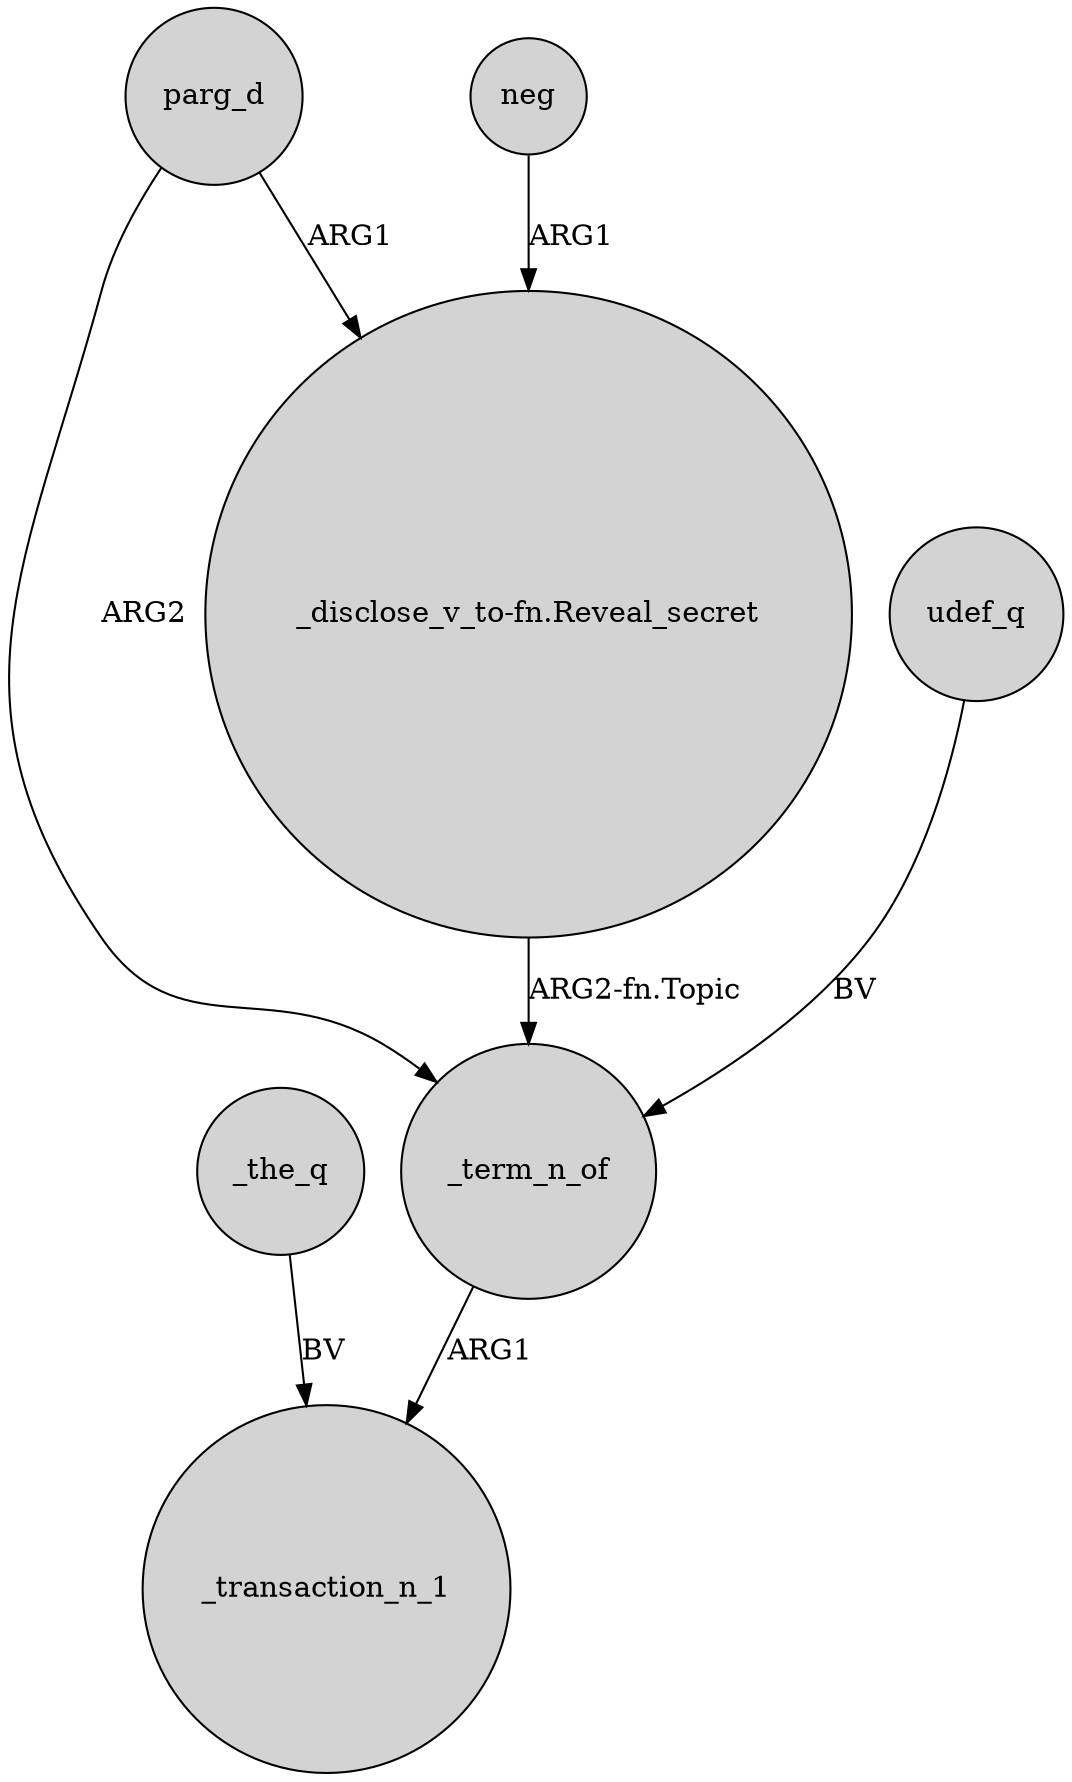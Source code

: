 digraph {
	node [shape=circle style=filled]
	_term_n_of -> _transaction_n_1 [label=ARG1]
	parg_d -> _term_n_of [label=ARG2]
	neg -> "_disclose_v_to-fn.Reveal_secret" [label=ARG1]
	_the_q -> _transaction_n_1 [label=BV]
	"_disclose_v_to-fn.Reveal_secret" -> _term_n_of [label="ARG2-fn.Topic"]
	udef_q -> _term_n_of [label=BV]
	parg_d -> "_disclose_v_to-fn.Reveal_secret" [label=ARG1]
}
